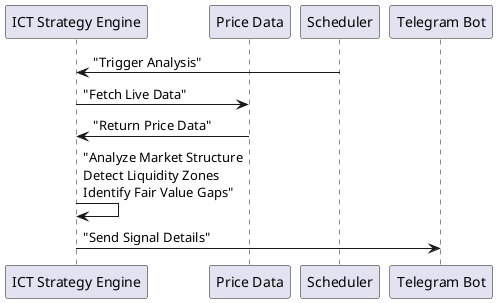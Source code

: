 
@startuml
participant "ICT Strategy Engine" as Engine
participant "Price Data" as Data
participant "Scheduler" as Scheduler
participant "Telegram Bot" as Bot

Scheduler -> Engine: "Trigger Analysis"
Engine -> Data: "Fetch Live Data"
Data -> Engine: "Return Price Data"
Engine -> Engine: "Analyze Market Structure\nDetect Liquidity Zones\nIdentify Fair Value Gaps"
Engine -> Bot: "Send Signal Details"
@enduml